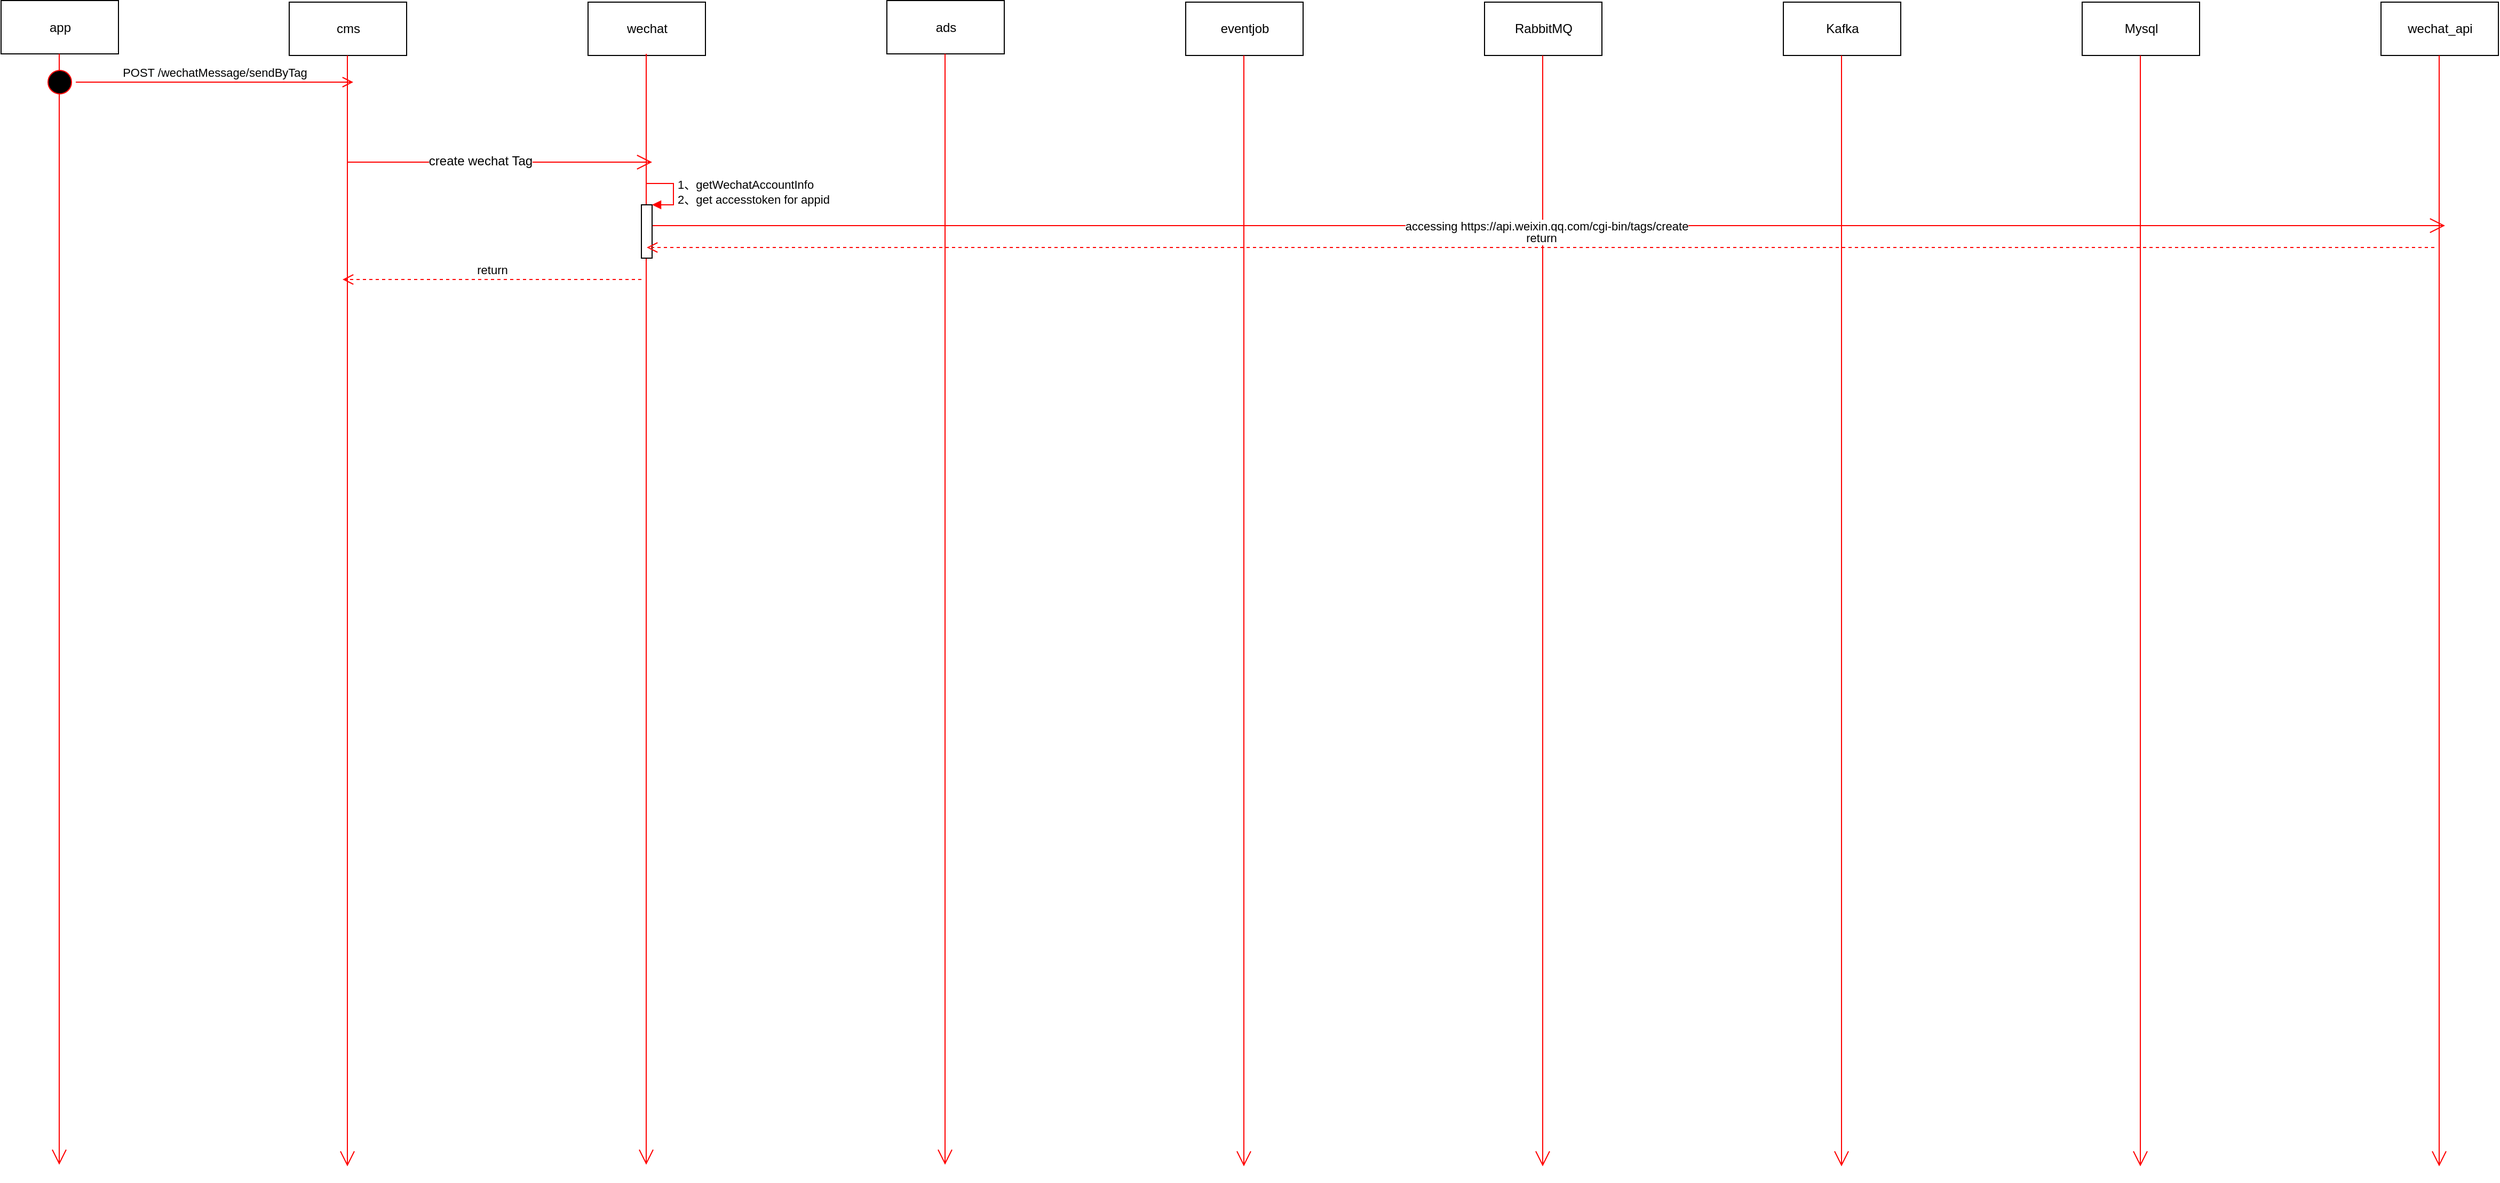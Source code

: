 <mxfile version="10.8.0" type="github"><diagram id="kld86gacnCC5mHnW3oDl" name="Page-1"><mxGraphModel dx="1825" dy="548" grid="1" gridSize="10" guides="1" tooltips="1" connect="1" arrows="1" fold="1" page="1" pageScale="1" pageWidth="827" pageHeight="1169" math="0" shadow="0"><root><mxCell id="0"/><mxCell id="1" parent="0"/><mxCell id="31YIuGjKy6aS0G4yxsBq-1" value="cms" style="html=1;" parent="1" vertex="1"><mxGeometry x="40" y="40" width="110" height="50" as="geometry"/></mxCell><mxCell id="31YIuGjKy6aS0G4yxsBq-2" value="" style="endArrow=open;endFill=1;endSize=12;html=1;strokeColor=#FF0000;" parent="1" edge="1"><mxGeometry width="160" relative="1" as="geometry"><mxPoint x="94.5" y="90" as="sourcePoint"/><mxPoint x="94.5" y="1131.333" as="targetPoint"/></mxGeometry></mxCell><mxCell id="31YIuGjKy6aS0G4yxsBq-3" value="wechat" style="html=1;" parent="1" vertex="1"><mxGeometry x="320" y="40" width="110" height="50" as="geometry"/></mxCell><mxCell id="31YIuGjKy6aS0G4yxsBq-4" value="" style="endArrow=open;endFill=1;endSize=12;html=1;strokeColor=#FF0000;" parent="1" edge="1"><mxGeometry width="160" relative="1" as="geometry"><mxPoint x="374.5" y="88.5" as="sourcePoint"/><mxPoint x="374.5" y="1129.833" as="targetPoint"/></mxGeometry></mxCell><mxCell id="31YIuGjKy6aS0G4yxsBq-5" value="ads" style="html=1;" parent="1" vertex="1"><mxGeometry x="600" y="38.5" width="110" height="50" as="geometry"/></mxCell><mxCell id="31YIuGjKy6aS0G4yxsBq-6" value="" style="endArrow=open;endFill=1;endSize=12;html=1;strokeColor=#FF0000;" parent="1" edge="1"><mxGeometry width="160" relative="1" as="geometry"><mxPoint x="654.5" y="88.5" as="sourcePoint"/><mxPoint x="654.5" y="1129.833" as="targetPoint"/></mxGeometry></mxCell><mxCell id="31YIuGjKy6aS0G4yxsBq-7" value="eventjob" style="html=1;" parent="1" vertex="1"><mxGeometry x="880" y="40" width="110" height="50" as="geometry"/></mxCell><mxCell id="31YIuGjKy6aS0G4yxsBq-8" value="" style="endArrow=open;endFill=1;endSize=12;html=1;strokeColor=#FF0000;" parent="1" edge="1"><mxGeometry width="160" relative="1" as="geometry"><mxPoint x="934.5" y="90" as="sourcePoint"/><mxPoint x="934.5" y="1131.333" as="targetPoint"/></mxGeometry></mxCell><mxCell id="31YIuGjKy6aS0G4yxsBq-9" value="RabbitMQ" style="html=1;" parent="1" vertex="1"><mxGeometry x="1160" y="40" width="110" height="50" as="geometry"/></mxCell><mxCell id="31YIuGjKy6aS0G4yxsBq-10" value="" style="endArrow=open;endFill=1;endSize=12;html=1;strokeColor=#FF0000;" parent="1" edge="1"><mxGeometry width="160" relative="1" as="geometry"><mxPoint x="1214.5" y="90" as="sourcePoint"/><mxPoint x="1214.5" y="1131.333" as="targetPoint"/></mxGeometry></mxCell><mxCell id="31YIuGjKy6aS0G4yxsBq-11" value="Kafka" style="html=1;" parent="1" vertex="1"><mxGeometry x="1440" y="40" width="110" height="50" as="geometry"/></mxCell><mxCell id="31YIuGjKy6aS0G4yxsBq-12" value="" style="endArrow=open;endFill=1;endSize=12;html=1;strokeColor=#FF0000;" parent="1" edge="1"><mxGeometry width="160" relative="1" as="geometry"><mxPoint x="1494.5" y="90" as="sourcePoint"/><mxPoint x="1494.5" y="1131.333" as="targetPoint"/></mxGeometry></mxCell><mxCell id="FS5D8sme2POOOL8eFFUt-1" value="Mysql" style="html=1;" vertex="1" parent="1"><mxGeometry x="1720" y="40" width="110" height="50" as="geometry"/></mxCell><mxCell id="FS5D8sme2POOOL8eFFUt-2" value="" style="endArrow=open;endFill=1;endSize=12;html=1;strokeColor=#FF0000;" edge="1" parent="1"><mxGeometry width="160" relative="1" as="geometry"><mxPoint x="1774.5" y="90" as="sourcePoint"/><mxPoint x="1774.5" y="1131.333" as="targetPoint"/></mxGeometry></mxCell><mxCell id="FS5D8sme2POOOL8eFFUt-9" value="" style="endArrow=open;endFill=1;endSize=12;html=1;strokeColor=#FF0000;" edge="1" parent="1"><mxGeometry width="160" relative="1" as="geometry"><mxPoint x="95" y="190" as="sourcePoint"/><mxPoint x="380" y="190" as="targetPoint"/></mxGeometry></mxCell><mxCell id="FS5D8sme2POOOL8eFFUt-10" value="&lt;span&gt;create wechat Tag&lt;/span&gt;" style="text;html=1;resizable=0;points=[];align=center;verticalAlign=middle;labelBackgroundColor=#ffffff;" vertex="1" connectable="0" parent="FS5D8sme2POOOL8eFFUt-9"><mxGeometry x="-0.13" y="1" relative="1" as="geometry"><mxPoint as="offset"/></mxGeometry></mxCell><mxCell id="FS5D8sme2POOOL8eFFUt-11" value="wechat_api" style="html=1;" vertex="1" parent="1"><mxGeometry x="2000" y="40" width="110" height="50" as="geometry"/></mxCell><mxCell id="FS5D8sme2POOOL8eFFUt-12" value="" style="endArrow=open;endFill=1;endSize=12;html=1;strokeColor=#FF0000;" edge="1" parent="1"><mxGeometry width="160" relative="1" as="geometry"><mxPoint x="2054.5" y="90" as="sourcePoint"/><mxPoint x="2054.5" y="1131.333" as="targetPoint"/></mxGeometry></mxCell><mxCell id="FS5D8sme2POOOL8eFFUt-13" value="&lt;span&gt;accessing https://api.weixin.qq.com/cgi-bin/tags/create&lt;/span&gt;" style="endArrow=open;endFill=1;endSize=12;html=1;strokeColor=#FF0000;" edge="1" parent="1"><mxGeometry width="160" relative="1" as="geometry"><mxPoint x="375" y="249.5" as="sourcePoint"/><mxPoint x="2060" y="249.5" as="targetPoint"/></mxGeometry></mxCell><mxCell id="FS5D8sme2POOOL8eFFUt-14" value="" style="html=1;points=[];perimeter=orthogonalPerimeter;" vertex="1" parent="1"><mxGeometry x="370" y="230" width="10" height="50" as="geometry"/></mxCell><mxCell id="FS5D8sme2POOOL8eFFUt-15" value="1、&lt;span&gt;getWechatAccountInfo&lt;/span&gt;&lt;br&gt;2、get accesstoken for appid" style="edgeStyle=orthogonalEdgeStyle;html=1;align=left;spacingLeft=2;endArrow=block;rounded=0;entryX=1;entryY=0;strokeColor=#FF0000;" edge="1" target="FS5D8sme2POOOL8eFFUt-14" parent="1"><mxGeometry relative="1" as="geometry"><mxPoint x="375" y="210" as="sourcePoint"/><Array as="points"><mxPoint x="400" y="210"/></Array></mxGeometry></mxCell><mxCell id="FS5D8sme2POOOL8eFFUt-17" value="return" style="html=1;verticalAlign=bottom;endArrow=open;dashed=1;endSize=8;strokeColor=#FF0000;" edge="1" parent="1"><mxGeometry relative="1" as="geometry"><mxPoint x="2050" y="270" as="sourcePoint"/><mxPoint x="375" y="270" as="targetPoint"/><Array as="points"><mxPoint x="430" y="270"/></Array></mxGeometry></mxCell><mxCell id="FS5D8sme2POOOL8eFFUt-18" value="return" style="html=1;verticalAlign=bottom;endArrow=open;dashed=1;endSize=8;strokeColor=#FF0000;" edge="1" parent="1"><mxGeometry relative="1" as="geometry"><mxPoint x="370" y="300" as="sourcePoint"/><mxPoint x="90" y="300" as="targetPoint"/></mxGeometry></mxCell><mxCell id="FS5D8sme2POOOL8eFFUt-19" value="app" style="html=1;" vertex="1" parent="1"><mxGeometry x="-230" y="38.5" width="110" height="50" as="geometry"/></mxCell><mxCell id="FS5D8sme2POOOL8eFFUt-20" value="" style="endArrow=open;endFill=1;endSize=12;html=1;strokeColor=#FF0000;" edge="1" parent="1"><mxGeometry width="160" relative="1" as="geometry"><mxPoint x="-175.5" y="88.5" as="sourcePoint"/><mxPoint x="-175.5" y="1129.833" as="targetPoint"/></mxGeometry></mxCell><mxCell id="FS5D8sme2POOOL8eFFUt-25" value="" style="ellipse;html=1;shape=startState;fillColor=#000000;strokeColor=#ff0000;" vertex="1" parent="1"><mxGeometry x="-190" y="100" width="30" height="30" as="geometry"/></mxCell><mxCell id="FS5D8sme2POOOL8eFFUt-26" value="&lt;span&gt;POST /wechatMessage/sendByTag&lt;/span&gt;" style="edgeStyle=orthogonalEdgeStyle;html=1;verticalAlign=bottom;endArrow=open;endSize=8;strokeColor=#ff0000;" edge="1" source="FS5D8sme2POOOL8eFFUt-25" parent="1"><mxGeometry relative="1" as="geometry"><mxPoint x="100" y="115" as="targetPoint"/><Array as="points"><mxPoint x="-150" y="115"/><mxPoint x="-150" y="115"/></Array></mxGeometry></mxCell></root></mxGraphModel></diagram></mxfile>